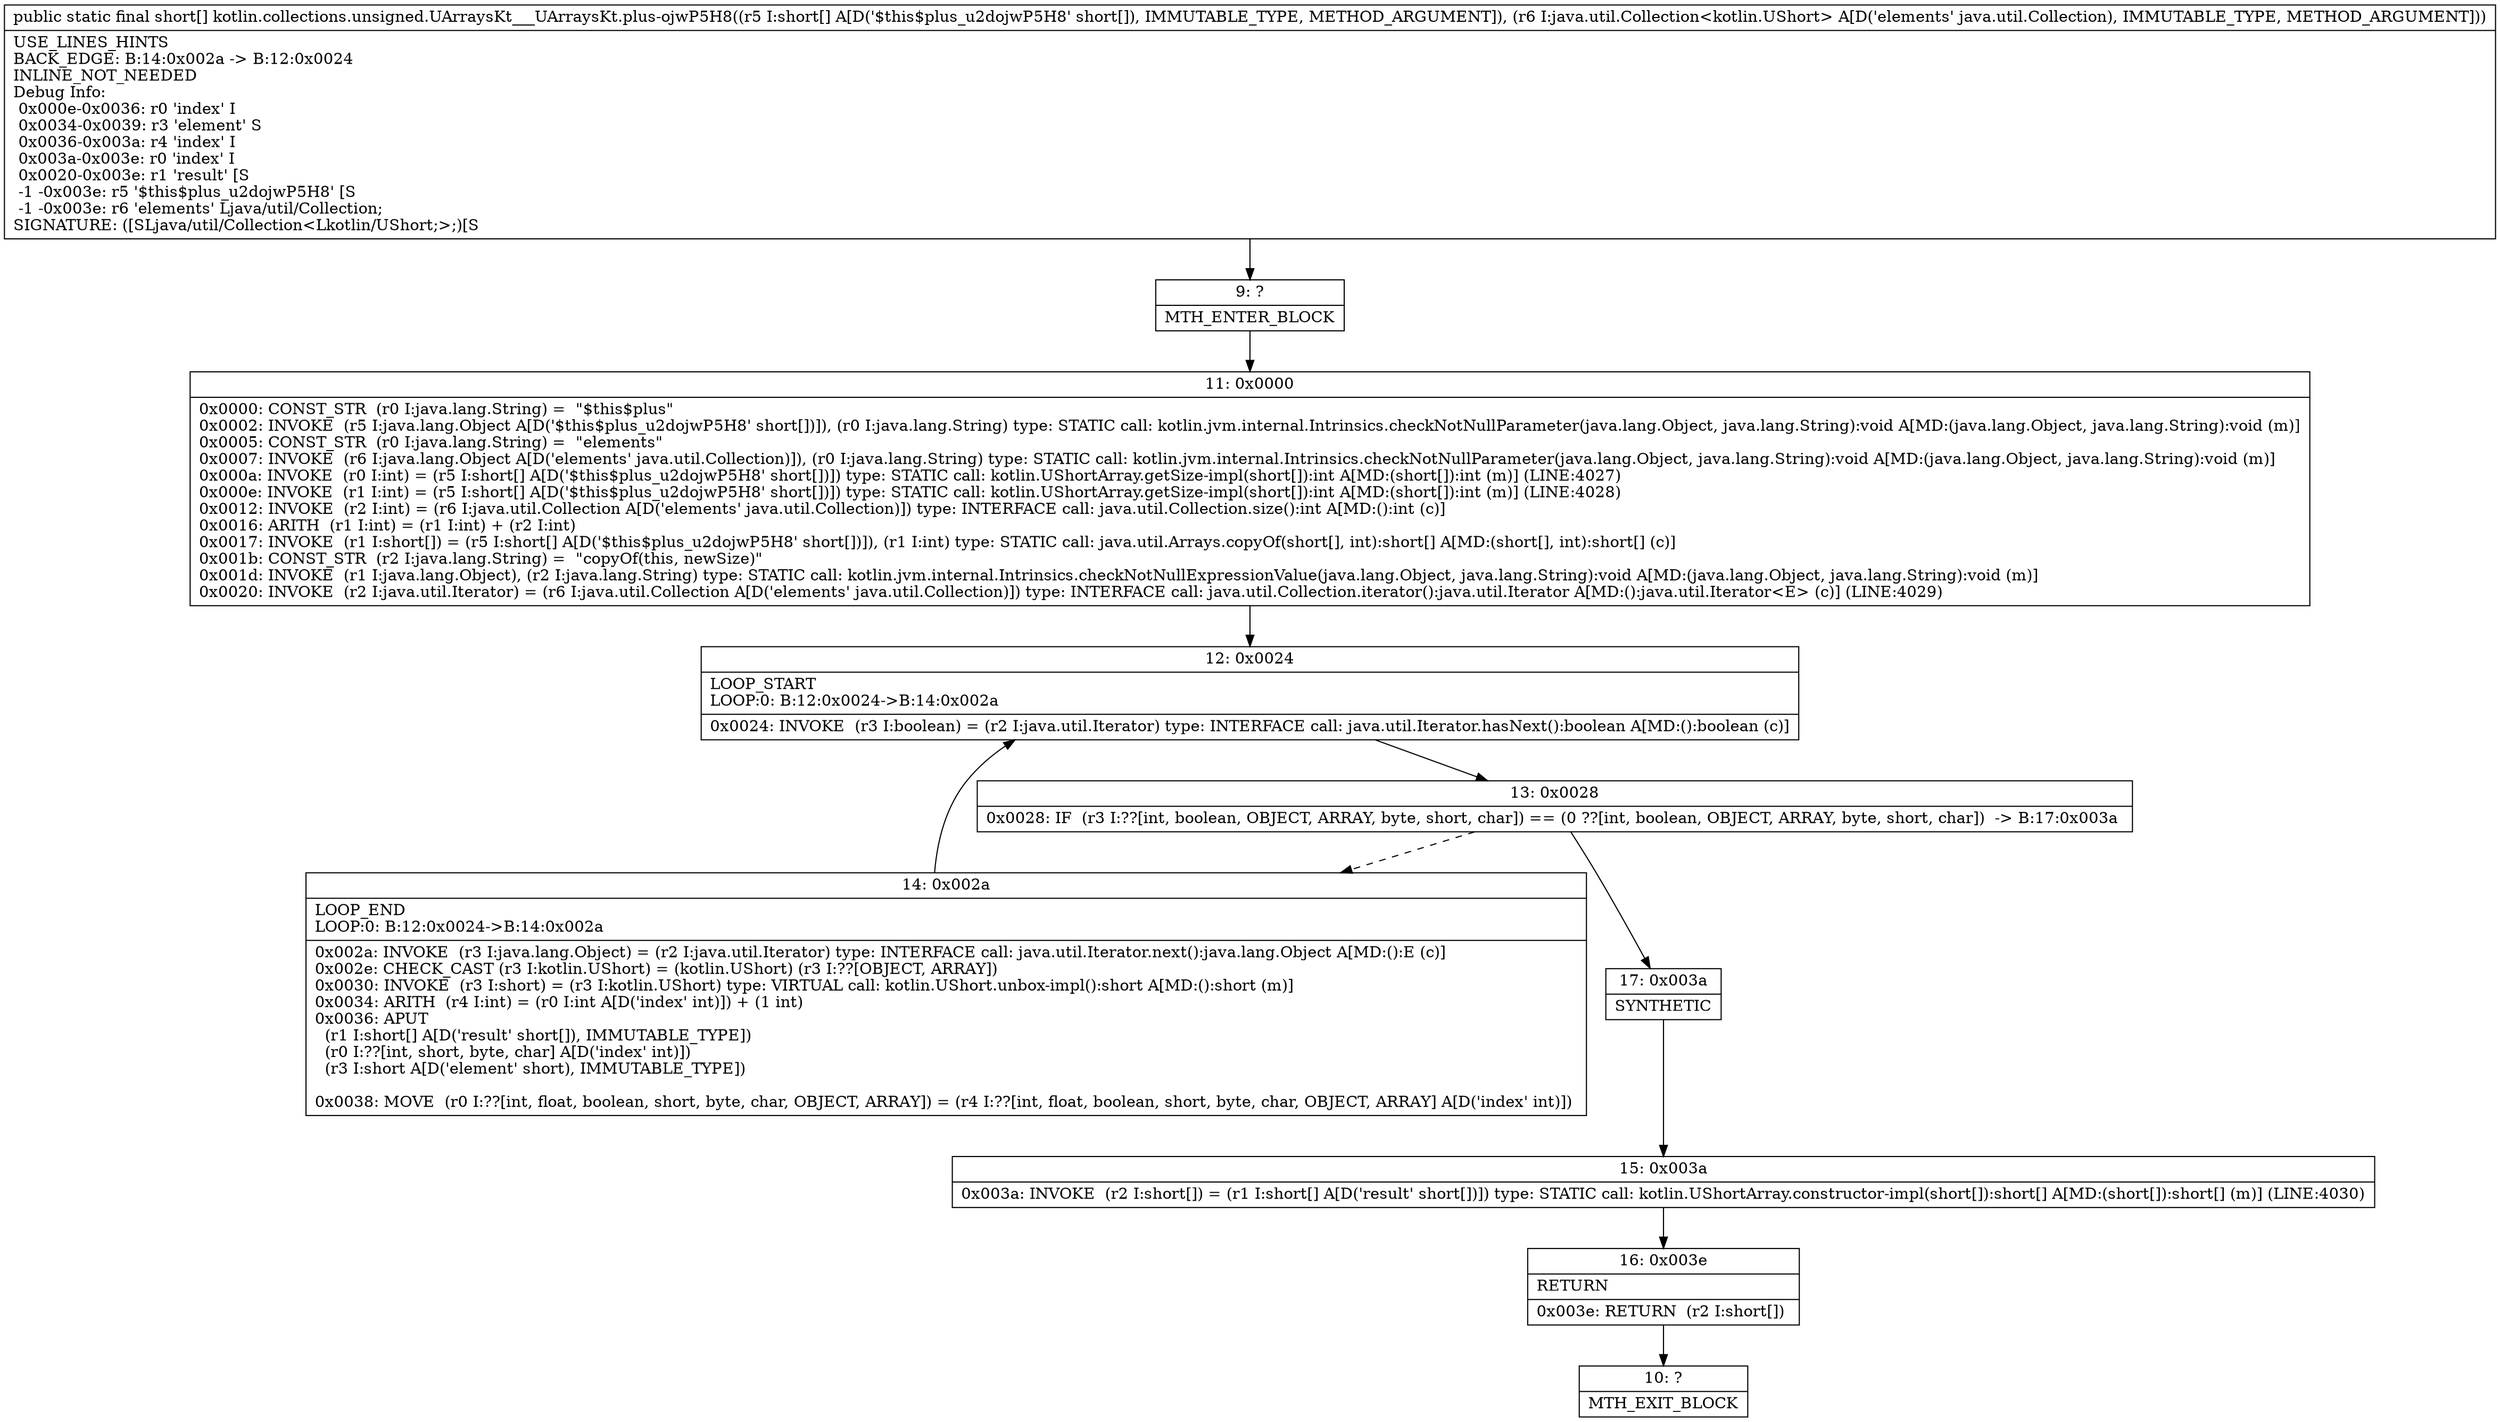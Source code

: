 digraph "CFG forkotlin.collections.unsigned.UArraysKt___UArraysKt.plus\-ojwP5H8([SLjava\/util\/Collection;)[S" {
Node_9 [shape=record,label="{9\:\ ?|MTH_ENTER_BLOCK\l}"];
Node_11 [shape=record,label="{11\:\ 0x0000|0x0000: CONST_STR  (r0 I:java.lang.String) =  \"$this$plus\" \l0x0002: INVOKE  (r5 I:java.lang.Object A[D('$this$plus_u2dojwP5H8' short[])]), (r0 I:java.lang.String) type: STATIC call: kotlin.jvm.internal.Intrinsics.checkNotNullParameter(java.lang.Object, java.lang.String):void A[MD:(java.lang.Object, java.lang.String):void (m)]\l0x0005: CONST_STR  (r0 I:java.lang.String) =  \"elements\" \l0x0007: INVOKE  (r6 I:java.lang.Object A[D('elements' java.util.Collection)]), (r0 I:java.lang.String) type: STATIC call: kotlin.jvm.internal.Intrinsics.checkNotNullParameter(java.lang.Object, java.lang.String):void A[MD:(java.lang.Object, java.lang.String):void (m)]\l0x000a: INVOKE  (r0 I:int) = (r5 I:short[] A[D('$this$plus_u2dojwP5H8' short[])]) type: STATIC call: kotlin.UShortArray.getSize\-impl(short[]):int A[MD:(short[]):int (m)] (LINE:4027)\l0x000e: INVOKE  (r1 I:int) = (r5 I:short[] A[D('$this$plus_u2dojwP5H8' short[])]) type: STATIC call: kotlin.UShortArray.getSize\-impl(short[]):int A[MD:(short[]):int (m)] (LINE:4028)\l0x0012: INVOKE  (r2 I:int) = (r6 I:java.util.Collection A[D('elements' java.util.Collection)]) type: INTERFACE call: java.util.Collection.size():int A[MD:():int (c)]\l0x0016: ARITH  (r1 I:int) = (r1 I:int) + (r2 I:int) \l0x0017: INVOKE  (r1 I:short[]) = (r5 I:short[] A[D('$this$plus_u2dojwP5H8' short[])]), (r1 I:int) type: STATIC call: java.util.Arrays.copyOf(short[], int):short[] A[MD:(short[], int):short[] (c)]\l0x001b: CONST_STR  (r2 I:java.lang.String) =  \"copyOf(this, newSize)\" \l0x001d: INVOKE  (r1 I:java.lang.Object), (r2 I:java.lang.String) type: STATIC call: kotlin.jvm.internal.Intrinsics.checkNotNullExpressionValue(java.lang.Object, java.lang.String):void A[MD:(java.lang.Object, java.lang.String):void (m)]\l0x0020: INVOKE  (r2 I:java.util.Iterator) = (r6 I:java.util.Collection A[D('elements' java.util.Collection)]) type: INTERFACE call: java.util.Collection.iterator():java.util.Iterator A[MD:():java.util.Iterator\<E\> (c)] (LINE:4029)\l}"];
Node_12 [shape=record,label="{12\:\ 0x0024|LOOP_START\lLOOP:0: B:12:0x0024\-\>B:14:0x002a\l|0x0024: INVOKE  (r3 I:boolean) = (r2 I:java.util.Iterator) type: INTERFACE call: java.util.Iterator.hasNext():boolean A[MD:():boolean (c)]\l}"];
Node_13 [shape=record,label="{13\:\ 0x0028|0x0028: IF  (r3 I:??[int, boolean, OBJECT, ARRAY, byte, short, char]) == (0 ??[int, boolean, OBJECT, ARRAY, byte, short, char])  \-\> B:17:0x003a \l}"];
Node_14 [shape=record,label="{14\:\ 0x002a|LOOP_END\lLOOP:0: B:12:0x0024\-\>B:14:0x002a\l|0x002a: INVOKE  (r3 I:java.lang.Object) = (r2 I:java.util.Iterator) type: INTERFACE call: java.util.Iterator.next():java.lang.Object A[MD:():E (c)]\l0x002e: CHECK_CAST (r3 I:kotlin.UShort) = (kotlin.UShort) (r3 I:??[OBJECT, ARRAY]) \l0x0030: INVOKE  (r3 I:short) = (r3 I:kotlin.UShort) type: VIRTUAL call: kotlin.UShort.unbox\-impl():short A[MD:():short (m)]\l0x0034: ARITH  (r4 I:int) = (r0 I:int A[D('index' int)]) + (1 int) \l0x0036: APUT  \l  (r1 I:short[] A[D('result' short[]), IMMUTABLE_TYPE])\l  (r0 I:??[int, short, byte, char] A[D('index' int)])\l  (r3 I:short A[D('element' short), IMMUTABLE_TYPE])\l \l0x0038: MOVE  (r0 I:??[int, float, boolean, short, byte, char, OBJECT, ARRAY]) = (r4 I:??[int, float, boolean, short, byte, char, OBJECT, ARRAY] A[D('index' int)]) \l}"];
Node_17 [shape=record,label="{17\:\ 0x003a|SYNTHETIC\l}"];
Node_15 [shape=record,label="{15\:\ 0x003a|0x003a: INVOKE  (r2 I:short[]) = (r1 I:short[] A[D('result' short[])]) type: STATIC call: kotlin.UShortArray.constructor\-impl(short[]):short[] A[MD:(short[]):short[] (m)] (LINE:4030)\l}"];
Node_16 [shape=record,label="{16\:\ 0x003e|RETURN\l|0x003e: RETURN  (r2 I:short[]) \l}"];
Node_10 [shape=record,label="{10\:\ ?|MTH_EXIT_BLOCK\l}"];
MethodNode[shape=record,label="{public static final short[] kotlin.collections.unsigned.UArraysKt___UArraysKt.plus\-ojwP5H8((r5 I:short[] A[D('$this$plus_u2dojwP5H8' short[]), IMMUTABLE_TYPE, METHOD_ARGUMENT]), (r6 I:java.util.Collection\<kotlin.UShort\> A[D('elements' java.util.Collection), IMMUTABLE_TYPE, METHOD_ARGUMENT]))  | USE_LINES_HINTS\lBACK_EDGE: B:14:0x002a \-\> B:12:0x0024\lINLINE_NOT_NEEDED\lDebug Info:\l  0x000e\-0x0036: r0 'index' I\l  0x0034\-0x0039: r3 'element' S\l  0x0036\-0x003a: r4 'index' I\l  0x003a\-0x003e: r0 'index' I\l  0x0020\-0x003e: r1 'result' [S\l  \-1 \-0x003e: r5 '$this$plus_u2dojwP5H8' [S\l  \-1 \-0x003e: r6 'elements' Ljava\/util\/Collection;\lSIGNATURE: ([SLjava\/util\/Collection\<Lkotlin\/UShort;\>;)[S\l}"];
MethodNode -> Node_9;Node_9 -> Node_11;
Node_11 -> Node_12;
Node_12 -> Node_13;
Node_13 -> Node_14[style=dashed];
Node_13 -> Node_17;
Node_14 -> Node_12;
Node_17 -> Node_15;
Node_15 -> Node_16;
Node_16 -> Node_10;
}

